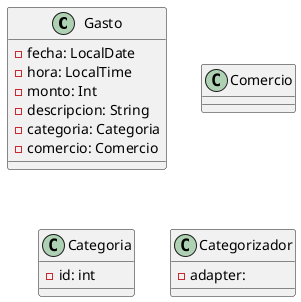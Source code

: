 @startuml misGastos
class Gasto{
    -fecha: LocalDate
    -hora: LocalTime
    -monto: Int
    -descripcion: String
    -categoria: Categoria
    -comercio: Comercio   
}

class Comercio{}
class Categoria{
    -id: int

}

class Categorizador{
    - adapter: 
}

@enduml